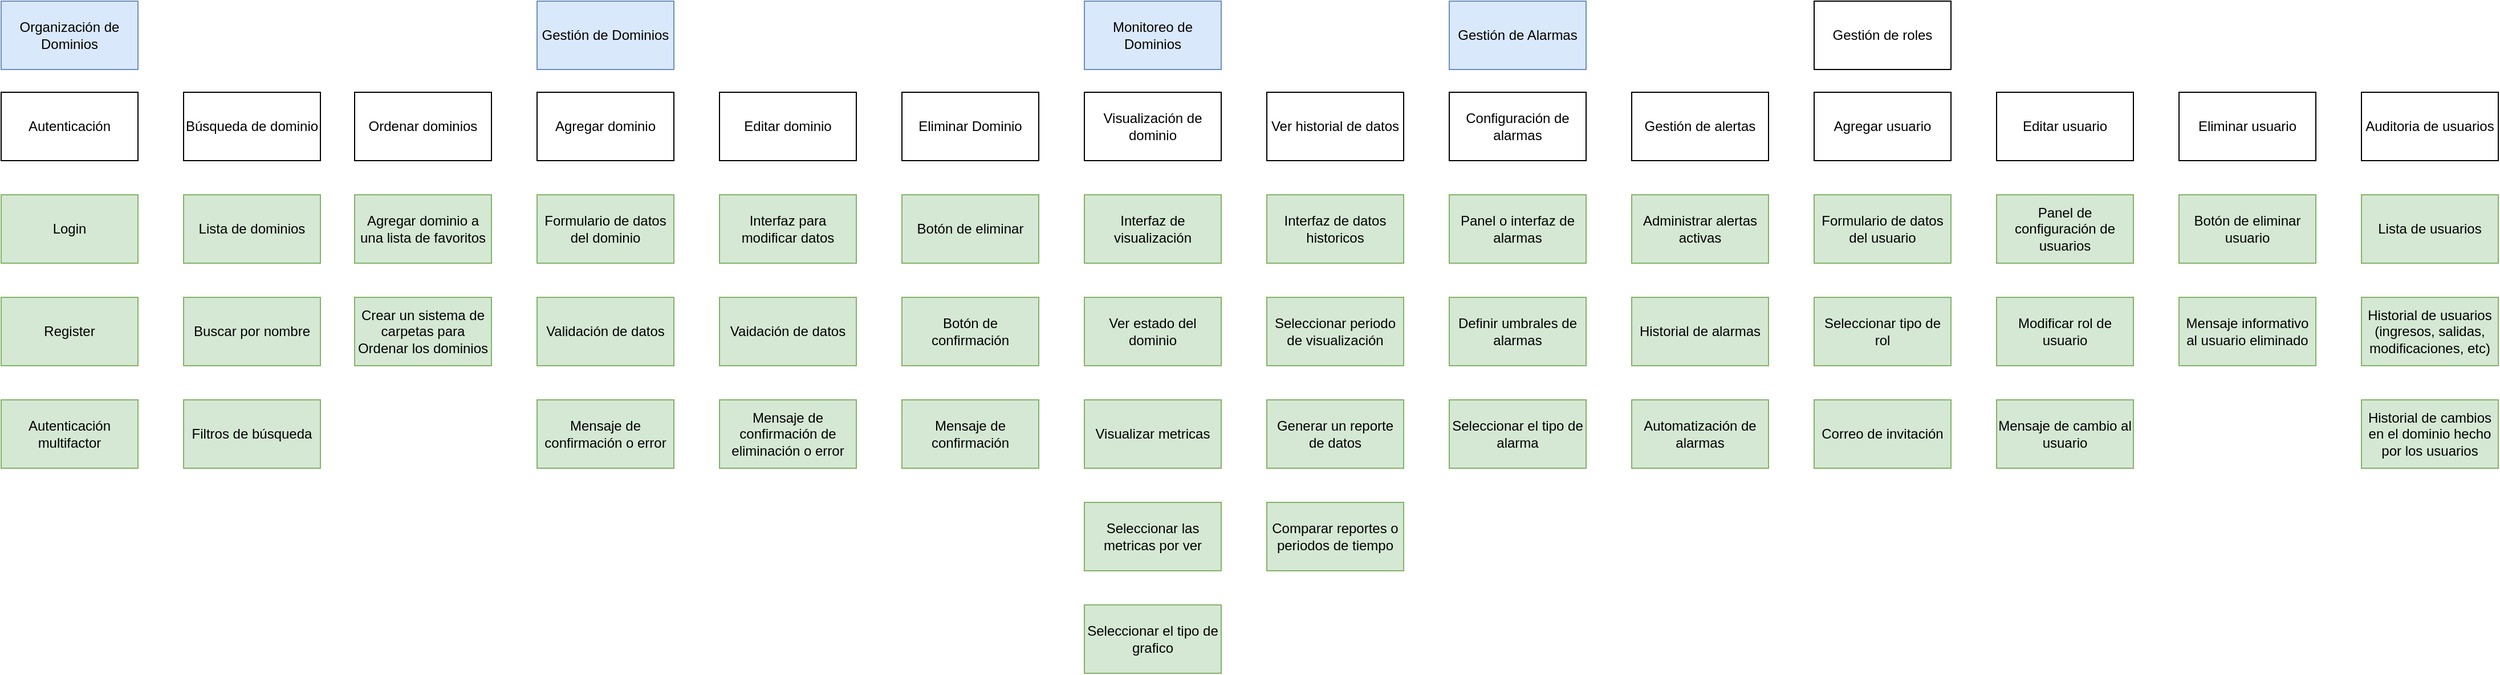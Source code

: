 <mxfile version="24.3.1" type="github">
  <diagram name="Página-1" id="Oi5Leu3sg0mWNB5zBhmv">
    <mxGraphModel dx="1096" dy="707" grid="1" gridSize="10" guides="1" tooltips="1" connect="1" arrows="1" fold="1" page="1" pageScale="1" pageWidth="1169" pageHeight="827" math="0" shadow="0">
      <root>
        <mxCell id="0" />
        <mxCell id="1" parent="0" />
        <mxCell id="m0GeRtSk-eMTPSvkRj59-1" value="Organización de Dominios" style="rounded=0;whiteSpace=wrap;html=1;fillColor=#dae8fc;strokeColor=#6c8ebf;" vertex="1" parent="1">
          <mxGeometry x="90" y="70" width="120" height="60" as="geometry" />
        </mxCell>
        <mxCell id="m0GeRtSk-eMTPSvkRj59-2" value="Autenticación" style="rounded=0;whiteSpace=wrap;html=1;" vertex="1" parent="1">
          <mxGeometry x="90" y="150" width="120" height="60" as="geometry" />
        </mxCell>
        <mxCell id="m0GeRtSk-eMTPSvkRj59-3" value="Login" style="rounded=0;whiteSpace=wrap;html=1;fillColor=#d5e8d4;strokeColor=#82b366;" vertex="1" parent="1">
          <mxGeometry x="90" y="240" width="120" height="60" as="geometry" />
        </mxCell>
        <mxCell id="m0GeRtSk-eMTPSvkRj59-4" value="Register" style="rounded=0;whiteSpace=wrap;html=1;fillColor=#d5e8d4;strokeColor=#82b366;" vertex="1" parent="1">
          <mxGeometry x="90" y="330" width="120" height="60" as="geometry" />
        </mxCell>
        <mxCell id="m0GeRtSk-eMTPSvkRj59-5" value="Autenticación multifactor" style="rounded=0;whiteSpace=wrap;html=1;fillColor=#d5e8d4;strokeColor=#82b366;" vertex="1" parent="1">
          <mxGeometry x="90" y="420" width="120" height="60" as="geometry" />
        </mxCell>
        <mxCell id="m0GeRtSk-eMTPSvkRj59-6" value="Búsqueda de dominio" style="rounded=0;whiteSpace=wrap;html=1;" vertex="1" parent="1">
          <mxGeometry x="250" y="150" width="120" height="60" as="geometry" />
        </mxCell>
        <mxCell id="m0GeRtSk-eMTPSvkRj59-7" value="Lista de dominios" style="rounded=0;whiteSpace=wrap;html=1;fillColor=#d5e8d4;strokeColor=#82b366;" vertex="1" parent="1">
          <mxGeometry x="250" y="240" width="120" height="60" as="geometry" />
        </mxCell>
        <mxCell id="m0GeRtSk-eMTPSvkRj59-8" value="Buscar por nombre" style="rounded=0;whiteSpace=wrap;html=1;fillColor=#d5e8d4;strokeColor=#82b366;" vertex="1" parent="1">
          <mxGeometry x="250" y="330" width="120" height="60" as="geometry" />
        </mxCell>
        <mxCell id="m0GeRtSk-eMTPSvkRj59-9" value="Filtros de búsqueda" style="rounded=0;whiteSpace=wrap;html=1;fillColor=#d5e8d4;strokeColor=#82b366;" vertex="1" parent="1">
          <mxGeometry x="250" y="420" width="120" height="60" as="geometry" />
        </mxCell>
        <mxCell id="m0GeRtSk-eMTPSvkRj59-11" value="Ordenar dominios" style="rounded=0;whiteSpace=wrap;html=1;" vertex="1" parent="1">
          <mxGeometry x="400" y="150" width="120" height="60" as="geometry" />
        </mxCell>
        <mxCell id="m0GeRtSk-eMTPSvkRj59-12" value="Agregar dominio a una lista de favoritos" style="rounded=0;whiteSpace=wrap;html=1;fillColor=#d5e8d4;strokeColor=#82b366;" vertex="1" parent="1">
          <mxGeometry x="400" y="240" width="120" height="60" as="geometry" />
        </mxCell>
        <mxCell id="m0GeRtSk-eMTPSvkRj59-13" value="Crear un sistema de carpetas para Ordenar los dominios" style="rounded=0;whiteSpace=wrap;html=1;fillColor=#d5e8d4;strokeColor=#82b366;" vertex="1" parent="1">
          <mxGeometry x="400" y="330" width="120" height="60" as="geometry" />
        </mxCell>
        <mxCell id="m0GeRtSk-eMTPSvkRj59-14" value="Gestión de Dominios" style="rounded=0;whiteSpace=wrap;html=1;fillColor=#dae8fc;strokeColor=#6c8ebf;" vertex="1" parent="1">
          <mxGeometry x="560" y="70" width="120" height="60" as="geometry" />
        </mxCell>
        <mxCell id="m0GeRtSk-eMTPSvkRj59-15" value="Agregar dominio" style="rounded=0;whiteSpace=wrap;html=1;" vertex="1" parent="1">
          <mxGeometry x="560" y="150" width="120" height="60" as="geometry" />
        </mxCell>
        <mxCell id="m0GeRtSk-eMTPSvkRj59-16" value="Formulario de datos del dominio" style="rounded=0;whiteSpace=wrap;html=1;fillColor=#d5e8d4;strokeColor=#82b366;" vertex="1" parent="1">
          <mxGeometry x="560" y="240" width="120" height="60" as="geometry" />
        </mxCell>
        <mxCell id="m0GeRtSk-eMTPSvkRj59-17" value="Validación de datos" style="rounded=0;whiteSpace=wrap;html=1;fillColor=#d5e8d4;strokeColor=#82b366;" vertex="1" parent="1">
          <mxGeometry x="560" y="330" width="120" height="60" as="geometry" />
        </mxCell>
        <mxCell id="m0GeRtSk-eMTPSvkRj59-18" value="Mensaje de confirmación o error" style="rounded=0;whiteSpace=wrap;html=1;fillColor=#d5e8d4;strokeColor=#82b366;" vertex="1" parent="1">
          <mxGeometry x="560" y="420" width="120" height="60" as="geometry" />
        </mxCell>
        <mxCell id="m0GeRtSk-eMTPSvkRj59-19" value="Editar dominio" style="rounded=0;whiteSpace=wrap;html=1;" vertex="1" parent="1">
          <mxGeometry x="720" y="150" width="120" height="60" as="geometry" />
        </mxCell>
        <mxCell id="m0GeRtSk-eMTPSvkRj59-22" value="Interfaz para modificar datos" style="rounded=0;whiteSpace=wrap;html=1;fillColor=#d5e8d4;strokeColor=#82b366;" vertex="1" parent="1">
          <mxGeometry x="720" y="240" width="120" height="60" as="geometry" />
        </mxCell>
        <mxCell id="m0GeRtSk-eMTPSvkRj59-23" value="Vaidación de datos" style="rounded=0;whiteSpace=wrap;html=1;fillColor=#d5e8d4;strokeColor=#82b366;" vertex="1" parent="1">
          <mxGeometry x="720" y="330" width="120" height="60" as="geometry" />
        </mxCell>
        <mxCell id="m0GeRtSk-eMTPSvkRj59-24" value="Mensaje de confirmación de eliminación o error" style="rounded=0;whiteSpace=wrap;html=1;fillColor=#d5e8d4;strokeColor=#82b366;" vertex="1" parent="1">
          <mxGeometry x="720" y="420" width="120" height="60" as="geometry" />
        </mxCell>
        <mxCell id="m0GeRtSk-eMTPSvkRj59-26" value="Eliminar Dominio" style="rounded=0;whiteSpace=wrap;html=1;" vertex="1" parent="1">
          <mxGeometry x="880" y="150" width="120" height="60" as="geometry" />
        </mxCell>
        <mxCell id="m0GeRtSk-eMTPSvkRj59-27" value="Botón de eliminar" style="rounded=0;whiteSpace=wrap;html=1;fillColor=#d5e8d4;strokeColor=#82b366;" vertex="1" parent="1">
          <mxGeometry x="880" y="240" width="120" height="60" as="geometry" />
        </mxCell>
        <mxCell id="m0GeRtSk-eMTPSvkRj59-28" value="Botón de confirmación" style="rounded=0;whiteSpace=wrap;html=1;fillColor=#d5e8d4;strokeColor=#82b366;" vertex="1" parent="1">
          <mxGeometry x="880" y="330" width="120" height="60" as="geometry" />
        </mxCell>
        <mxCell id="m0GeRtSk-eMTPSvkRj59-30" value="Mensaje de confirmación" style="rounded=0;whiteSpace=wrap;html=1;fillColor=#d5e8d4;strokeColor=#82b366;" vertex="1" parent="1">
          <mxGeometry x="880" y="420" width="120" height="60" as="geometry" />
        </mxCell>
        <mxCell id="m0GeRtSk-eMTPSvkRj59-31" value="Monitoreo de Dominios" style="rounded=0;whiteSpace=wrap;html=1;fillColor=#dae8fc;strokeColor=#6c8ebf;" vertex="1" parent="1">
          <mxGeometry x="1040" y="70" width="120" height="60" as="geometry" />
        </mxCell>
        <mxCell id="m0GeRtSk-eMTPSvkRj59-32" value="Visualización de dominio" style="rounded=0;whiteSpace=wrap;html=1;" vertex="1" parent="1">
          <mxGeometry x="1040" y="150" width="120" height="60" as="geometry" />
        </mxCell>
        <mxCell id="m0GeRtSk-eMTPSvkRj59-33" value="Interfaz de visualización" style="rounded=0;whiteSpace=wrap;html=1;fillColor=#d5e8d4;strokeColor=#82b366;" vertex="1" parent="1">
          <mxGeometry x="1040" y="240" width="120" height="60" as="geometry" />
        </mxCell>
        <mxCell id="m0GeRtSk-eMTPSvkRj59-34" value="Ver estado del dominio" style="rounded=0;whiteSpace=wrap;html=1;fillColor=#d5e8d4;strokeColor=#82b366;" vertex="1" parent="1">
          <mxGeometry x="1040" y="330" width="120" height="60" as="geometry" />
        </mxCell>
        <mxCell id="m0GeRtSk-eMTPSvkRj59-35" value="Visualizar metricas" style="rounded=0;whiteSpace=wrap;html=1;fillColor=#d5e8d4;strokeColor=#82b366;" vertex="1" parent="1">
          <mxGeometry x="1040" y="420" width="120" height="60" as="geometry" />
        </mxCell>
        <mxCell id="m0GeRtSk-eMTPSvkRj59-36" value="Seleccionar las metricas por ver" style="rounded=0;whiteSpace=wrap;html=1;fillColor=#d5e8d4;strokeColor=#82b366;" vertex="1" parent="1">
          <mxGeometry x="1040" y="510" width="120" height="60" as="geometry" />
        </mxCell>
        <mxCell id="m0GeRtSk-eMTPSvkRj59-37" value="Seleccionar el tipo de grafico" style="rounded=0;whiteSpace=wrap;html=1;fillColor=#d5e8d4;strokeColor=#82b366;" vertex="1" parent="1">
          <mxGeometry x="1040" y="600" width="120" height="60" as="geometry" />
        </mxCell>
        <mxCell id="m0GeRtSk-eMTPSvkRj59-38" value="Ver historial de datos" style="rounded=0;whiteSpace=wrap;html=1;" vertex="1" parent="1">
          <mxGeometry x="1200" y="150" width="120" height="60" as="geometry" />
        </mxCell>
        <mxCell id="m0GeRtSk-eMTPSvkRj59-39" value="Interfaz de datos historicos" style="rounded=0;whiteSpace=wrap;html=1;fillColor=#d5e8d4;strokeColor=#82b366;" vertex="1" parent="1">
          <mxGeometry x="1200" y="240" width="120" height="60" as="geometry" />
        </mxCell>
        <mxCell id="m0GeRtSk-eMTPSvkRj59-40" value="Seleccionar periodo de visualización" style="rounded=0;whiteSpace=wrap;html=1;fillColor=#d5e8d4;strokeColor=#82b366;" vertex="1" parent="1">
          <mxGeometry x="1200" y="330" width="120" height="60" as="geometry" />
        </mxCell>
        <mxCell id="m0GeRtSk-eMTPSvkRj59-42" value="Generar un reporte de datos" style="rounded=0;whiteSpace=wrap;html=1;fillColor=#d5e8d4;strokeColor=#82b366;" vertex="1" parent="1">
          <mxGeometry x="1200" y="420" width="120" height="60" as="geometry" />
        </mxCell>
        <mxCell id="m0GeRtSk-eMTPSvkRj59-43" value="Comparar reportes o periodos de tiempo" style="rounded=0;whiteSpace=wrap;html=1;fillColor=#d5e8d4;strokeColor=#82b366;" vertex="1" parent="1">
          <mxGeometry x="1200" y="510" width="120" height="60" as="geometry" />
        </mxCell>
        <mxCell id="m0GeRtSk-eMTPSvkRj59-45" value="Gestión de Alarmas" style="rounded=0;whiteSpace=wrap;html=1;fillColor=#dae8fc;strokeColor=#6c8ebf;" vertex="1" parent="1">
          <mxGeometry x="1360" y="70" width="120" height="60" as="geometry" />
        </mxCell>
        <mxCell id="m0GeRtSk-eMTPSvkRj59-46" value="Configuración de alarmas" style="rounded=0;whiteSpace=wrap;html=1;" vertex="1" parent="1">
          <mxGeometry x="1360" y="150" width="120" height="60" as="geometry" />
        </mxCell>
        <mxCell id="m0GeRtSk-eMTPSvkRj59-47" value="Panel o interfaz de alarmas" style="rounded=0;whiteSpace=wrap;html=1;fillColor=#d5e8d4;strokeColor=#82b366;" vertex="1" parent="1">
          <mxGeometry x="1360" y="240" width="120" height="60" as="geometry" />
        </mxCell>
        <mxCell id="m0GeRtSk-eMTPSvkRj59-48" value="Definir umbrales de alarmas" style="rounded=0;whiteSpace=wrap;html=1;fillColor=#d5e8d4;strokeColor=#82b366;" vertex="1" parent="1">
          <mxGeometry x="1360" y="330" width="120" height="60" as="geometry" />
        </mxCell>
        <mxCell id="m0GeRtSk-eMTPSvkRj59-49" value="Seleccionar el tipo de alarma" style="rounded=0;whiteSpace=wrap;html=1;fillColor=#d5e8d4;strokeColor=#82b366;" vertex="1" parent="1">
          <mxGeometry x="1360" y="420" width="120" height="60" as="geometry" />
        </mxCell>
        <mxCell id="m0GeRtSk-eMTPSvkRj59-50" value="Gestión de alertas" style="rounded=0;whiteSpace=wrap;html=1;" vertex="1" parent="1">
          <mxGeometry x="1520" y="150" width="120" height="60" as="geometry" />
        </mxCell>
        <mxCell id="m0GeRtSk-eMTPSvkRj59-51" value="Administrar alertas activas" style="rounded=0;whiteSpace=wrap;html=1;fillColor=#d5e8d4;strokeColor=#82b366;" vertex="1" parent="1">
          <mxGeometry x="1520" y="240" width="120" height="60" as="geometry" />
        </mxCell>
        <mxCell id="m0GeRtSk-eMTPSvkRj59-52" value="Historial de alarmas" style="rounded=0;whiteSpace=wrap;html=1;fillColor=#d5e8d4;strokeColor=#82b366;" vertex="1" parent="1">
          <mxGeometry x="1520" y="330" width="120" height="60" as="geometry" />
        </mxCell>
        <mxCell id="m0GeRtSk-eMTPSvkRj59-53" value="Automatización de alarmas" style="rounded=0;whiteSpace=wrap;html=1;fillColor=#d5e8d4;strokeColor=#82b366;" vertex="1" parent="1">
          <mxGeometry x="1520" y="420" width="120" height="60" as="geometry" />
        </mxCell>
        <mxCell id="m0GeRtSk-eMTPSvkRj59-54" value="Gestión de roles" style="rounded=0;whiteSpace=wrap;html=1;" vertex="1" parent="1">
          <mxGeometry x="1680" y="70" width="120" height="60" as="geometry" />
        </mxCell>
        <mxCell id="m0GeRtSk-eMTPSvkRj59-55" value="Agregar usuario" style="rounded=0;whiteSpace=wrap;html=1;" vertex="1" parent="1">
          <mxGeometry x="1680" y="150" width="120" height="60" as="geometry" />
        </mxCell>
        <mxCell id="m0GeRtSk-eMTPSvkRj59-56" value="Formulario de datos del usuario" style="rounded=0;whiteSpace=wrap;html=1;fillColor=#d5e8d4;strokeColor=#82b366;" vertex="1" parent="1">
          <mxGeometry x="1680" y="240" width="120" height="60" as="geometry" />
        </mxCell>
        <mxCell id="m0GeRtSk-eMTPSvkRj59-57" value="Seleccionar tipo de rol" style="rounded=0;whiteSpace=wrap;html=1;fillColor=#d5e8d4;strokeColor=#82b366;" vertex="1" parent="1">
          <mxGeometry x="1680" y="330" width="120" height="60" as="geometry" />
        </mxCell>
        <mxCell id="m0GeRtSk-eMTPSvkRj59-58" value="Correo de invitación" style="rounded=0;whiteSpace=wrap;html=1;fillColor=#d5e8d4;strokeColor=#82b366;" vertex="1" parent="1">
          <mxGeometry x="1680" y="420" width="120" height="60" as="geometry" />
        </mxCell>
        <mxCell id="m0GeRtSk-eMTPSvkRj59-59" value="Editar usuario" style="rounded=0;whiteSpace=wrap;html=1;" vertex="1" parent="1">
          <mxGeometry x="1840" y="150" width="120" height="60" as="geometry" />
        </mxCell>
        <mxCell id="m0GeRtSk-eMTPSvkRj59-60" value="Modificar rol de usuario" style="rounded=0;whiteSpace=wrap;html=1;fillColor=#d5e8d4;strokeColor=#82b366;" vertex="1" parent="1">
          <mxGeometry x="1840" y="330" width="120" height="60" as="geometry" />
        </mxCell>
        <mxCell id="m0GeRtSk-eMTPSvkRj59-61" value="Panel de configuración de usuarios" style="rounded=0;whiteSpace=wrap;html=1;fillColor=#d5e8d4;strokeColor=#82b366;" vertex="1" parent="1">
          <mxGeometry x="1840" y="240" width="120" height="60" as="geometry" />
        </mxCell>
        <mxCell id="m0GeRtSk-eMTPSvkRj59-63" value="Mensaje de cambio al usuario" style="rounded=0;whiteSpace=wrap;html=1;fillColor=#d5e8d4;strokeColor=#82b366;" vertex="1" parent="1">
          <mxGeometry x="1840" y="420" width="120" height="60" as="geometry" />
        </mxCell>
        <mxCell id="m0GeRtSk-eMTPSvkRj59-64" value="Eliminar usuario" style="rounded=0;whiteSpace=wrap;html=1;" vertex="1" parent="1">
          <mxGeometry x="2000" y="150" width="120" height="60" as="geometry" />
        </mxCell>
        <mxCell id="m0GeRtSk-eMTPSvkRj59-65" value="Botón de eliminar usuario" style="rounded=0;whiteSpace=wrap;html=1;fillColor=#d5e8d4;strokeColor=#82b366;" vertex="1" parent="1">
          <mxGeometry x="2000" y="240" width="120" height="60" as="geometry" />
        </mxCell>
        <mxCell id="m0GeRtSk-eMTPSvkRj59-66" value="Mensaje informativo al usuario eliminado" style="rounded=0;whiteSpace=wrap;html=1;fillColor=#d5e8d4;strokeColor=#82b366;" vertex="1" parent="1">
          <mxGeometry x="2000" y="330" width="120" height="60" as="geometry" />
        </mxCell>
        <mxCell id="m0GeRtSk-eMTPSvkRj59-67" value="Auditoria de usuarios" style="rounded=0;whiteSpace=wrap;html=1;" vertex="1" parent="1">
          <mxGeometry x="2160" y="150" width="120" height="60" as="geometry" />
        </mxCell>
        <mxCell id="m0GeRtSk-eMTPSvkRj59-68" value="Lista de usuarios" style="rounded=0;whiteSpace=wrap;html=1;fillColor=#d5e8d4;strokeColor=#82b366;" vertex="1" parent="1">
          <mxGeometry x="2160" y="240" width="120" height="60" as="geometry" />
        </mxCell>
        <mxCell id="m0GeRtSk-eMTPSvkRj59-69" value="Historial de usuarios (ingresos, salidas, modificaciones, etc)" style="rounded=0;whiteSpace=wrap;html=1;fillColor=#d5e8d4;strokeColor=#82b366;" vertex="1" parent="1">
          <mxGeometry x="2160" y="330" width="120" height="60" as="geometry" />
        </mxCell>
        <mxCell id="m0GeRtSk-eMTPSvkRj59-70" value="Historial de cambios en el dominio hecho por los usuarios" style="rounded=0;whiteSpace=wrap;html=1;fillColor=#d5e8d4;strokeColor=#82b366;" vertex="1" parent="1">
          <mxGeometry x="2160" y="420" width="120" height="60" as="geometry" />
        </mxCell>
      </root>
    </mxGraphModel>
  </diagram>
</mxfile>
